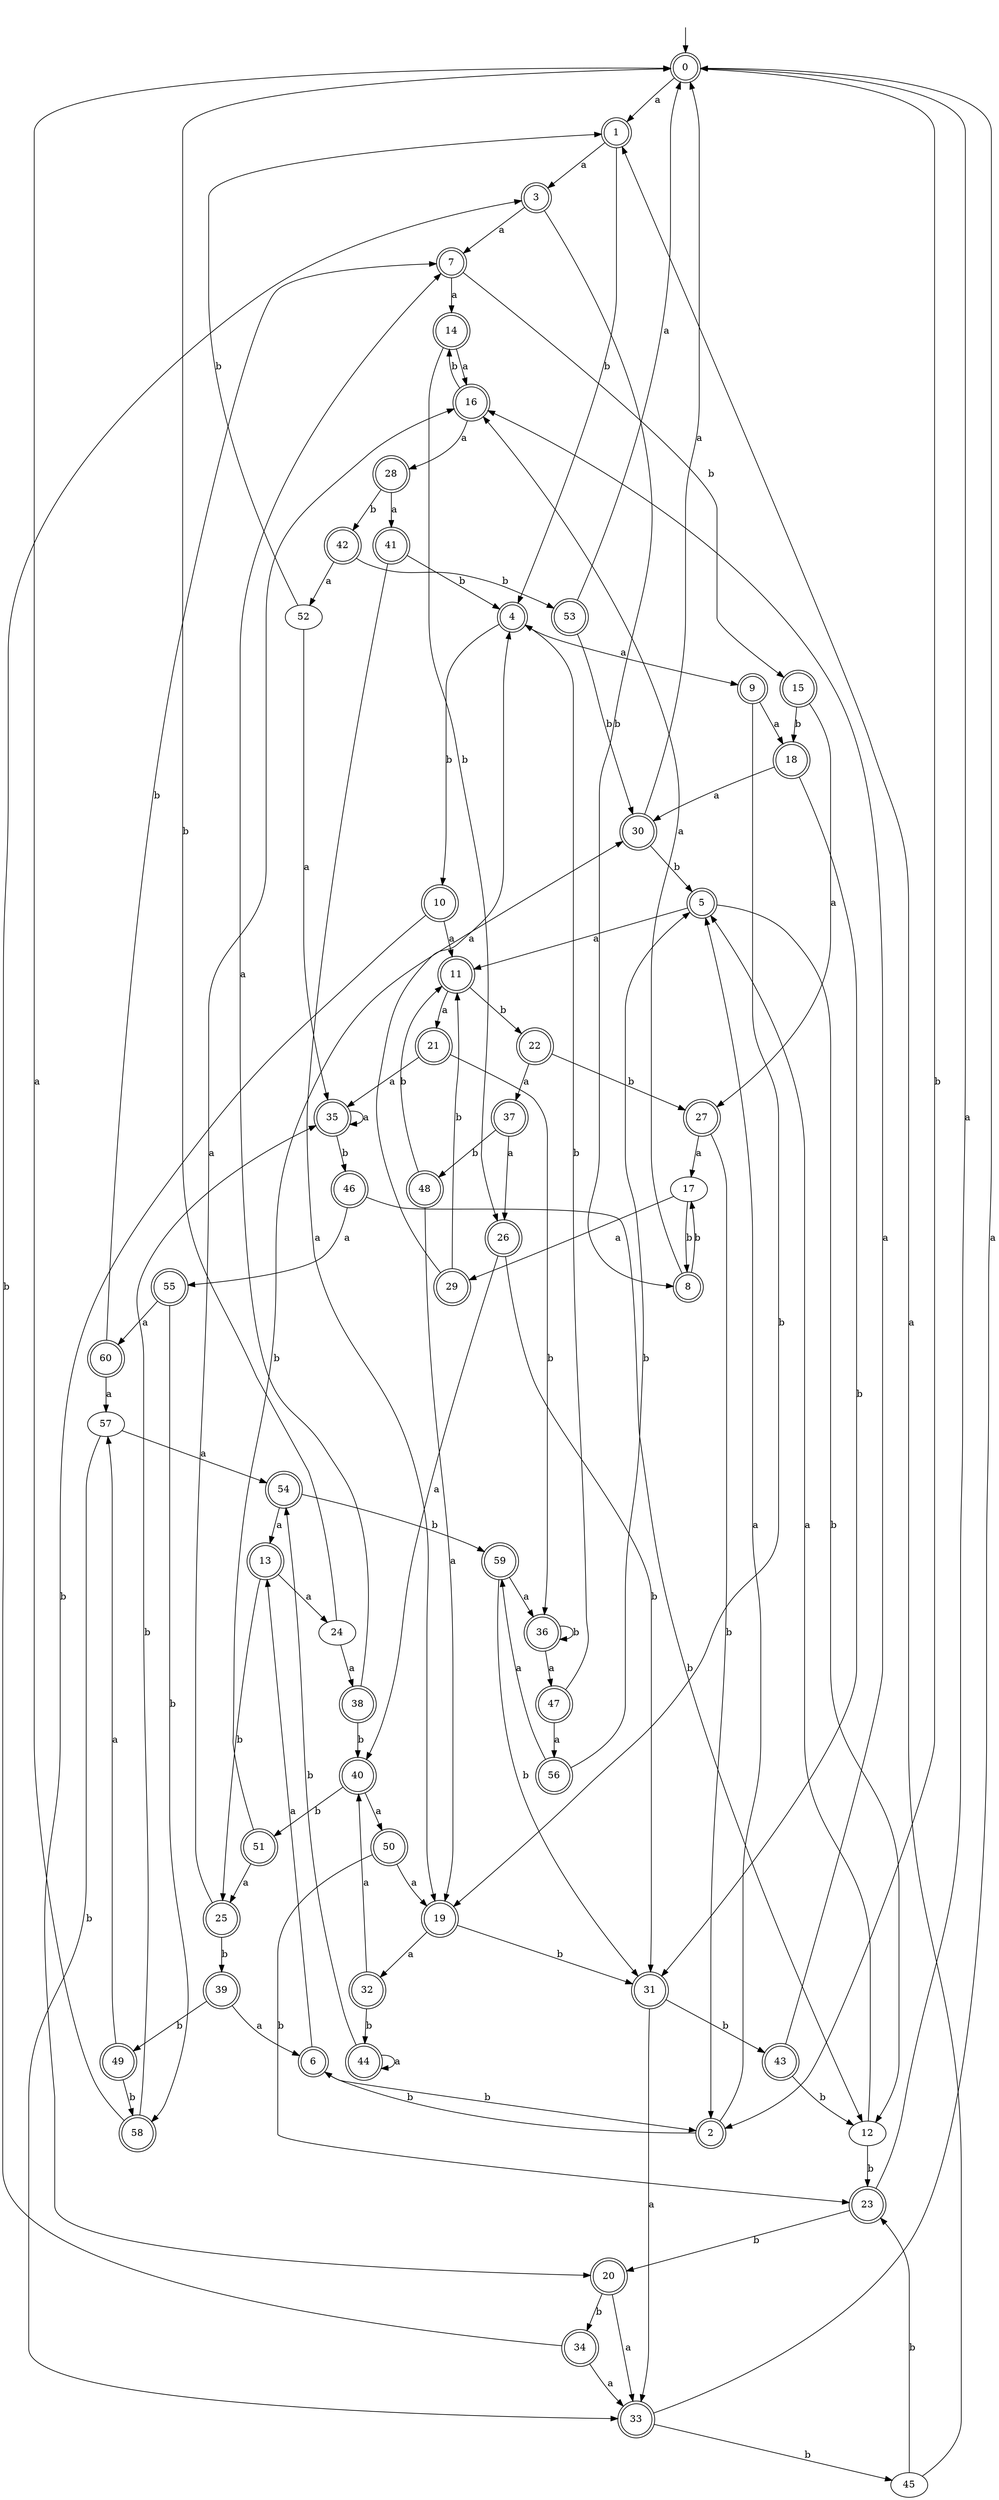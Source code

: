 digraph RandomDFA {
  __start0 [label="", shape=none];
  __start0 -> 0 [label=""];
  0 [shape=circle] [shape=doublecircle]
  0 -> 1 [label="a"]
  0 -> 2 [label="b"]
  1 [shape=doublecircle]
  1 -> 3 [label="a"]
  1 -> 4 [label="b"]
  2 [shape=doublecircle]
  2 -> 5 [label="a"]
  2 -> 6 [label="b"]
  3 [shape=doublecircle]
  3 -> 7 [label="a"]
  3 -> 8 [label="b"]
  4 [shape=doublecircle]
  4 -> 9 [label="a"]
  4 -> 10 [label="b"]
  5 [shape=doublecircle]
  5 -> 11 [label="a"]
  5 -> 12 [label="b"]
  6 [shape=doublecircle]
  6 -> 13 [label="a"]
  6 -> 2 [label="b"]
  7 [shape=doublecircle]
  7 -> 14 [label="a"]
  7 -> 15 [label="b"]
  8 [shape=doublecircle]
  8 -> 16 [label="a"]
  8 -> 17 [label="b"]
  9 [shape=doublecircle]
  9 -> 18 [label="a"]
  9 -> 19 [label="b"]
  10 [shape=doublecircle]
  10 -> 11 [label="a"]
  10 -> 20 [label="b"]
  11 [shape=doublecircle]
  11 -> 21 [label="a"]
  11 -> 22 [label="b"]
  12
  12 -> 5 [label="a"]
  12 -> 23 [label="b"]
  13 [shape=doublecircle]
  13 -> 24 [label="a"]
  13 -> 25 [label="b"]
  14 [shape=doublecircle]
  14 -> 16 [label="a"]
  14 -> 26 [label="b"]
  15 [shape=doublecircle]
  15 -> 27 [label="a"]
  15 -> 18 [label="b"]
  16 [shape=doublecircle]
  16 -> 28 [label="a"]
  16 -> 14 [label="b"]
  17
  17 -> 29 [label="a"]
  17 -> 8 [label="b"]
  18 [shape=doublecircle]
  18 -> 30 [label="a"]
  18 -> 31 [label="b"]
  19 [shape=doublecircle]
  19 -> 32 [label="a"]
  19 -> 31 [label="b"]
  20 [shape=doublecircle]
  20 -> 33 [label="a"]
  20 -> 34 [label="b"]
  21 [shape=doublecircle]
  21 -> 35 [label="a"]
  21 -> 36 [label="b"]
  22 [shape=doublecircle]
  22 -> 37 [label="a"]
  22 -> 27 [label="b"]
  23 [shape=doublecircle]
  23 -> 0 [label="a"]
  23 -> 20 [label="b"]
  24
  24 -> 38 [label="a"]
  24 -> 0 [label="b"]
  25 [shape=doublecircle]
  25 -> 16 [label="a"]
  25 -> 39 [label="b"]
  26 [shape=doublecircle]
  26 -> 40 [label="a"]
  26 -> 31 [label="b"]
  27 [shape=doublecircle]
  27 -> 17 [label="a"]
  27 -> 2 [label="b"]
  28 [shape=doublecircle]
  28 -> 41 [label="a"]
  28 -> 42 [label="b"]
  29 [shape=doublecircle]
  29 -> 4 [label="a"]
  29 -> 11 [label="b"]
  30 [shape=doublecircle]
  30 -> 0 [label="a"]
  30 -> 5 [label="b"]
  31 [shape=doublecircle]
  31 -> 33 [label="a"]
  31 -> 43 [label="b"]
  32 [shape=doublecircle]
  32 -> 40 [label="a"]
  32 -> 44 [label="b"]
  33 [shape=doublecircle]
  33 -> 0 [label="a"]
  33 -> 45 [label="b"]
  34 [shape=doublecircle]
  34 -> 33 [label="a"]
  34 -> 3 [label="b"]
  35 [shape=doublecircle]
  35 -> 35 [label="a"]
  35 -> 46 [label="b"]
  36 [shape=doublecircle]
  36 -> 47 [label="a"]
  36 -> 36 [label="b"]
  37 [shape=doublecircle]
  37 -> 26 [label="a"]
  37 -> 48 [label="b"]
  38 [shape=doublecircle]
  38 -> 7 [label="a"]
  38 -> 40 [label="b"]
  39 [shape=doublecircle]
  39 -> 6 [label="a"]
  39 -> 49 [label="b"]
  40 [shape=doublecircle]
  40 -> 50 [label="a"]
  40 -> 51 [label="b"]
  41 [shape=doublecircle]
  41 -> 19 [label="a"]
  41 -> 4 [label="b"]
  42 [shape=doublecircle]
  42 -> 52 [label="a"]
  42 -> 53 [label="b"]
  43 [shape=doublecircle]
  43 -> 16 [label="a"]
  43 -> 12 [label="b"]
  44 [shape=doublecircle]
  44 -> 44 [label="a"]
  44 -> 54 [label="b"]
  45
  45 -> 1 [label="a"]
  45 -> 23 [label="b"]
  46 [shape=doublecircle]
  46 -> 55 [label="a"]
  46 -> 12 [label="b"]
  47 [shape=doublecircle]
  47 -> 56 [label="a"]
  47 -> 4 [label="b"]
  48 [shape=doublecircle]
  48 -> 19 [label="a"]
  48 -> 11 [label="b"]
  49 [shape=doublecircle]
  49 -> 57 [label="a"]
  49 -> 58 [label="b"]
  50 [shape=doublecircle]
  50 -> 19 [label="a"]
  50 -> 23 [label="b"]
  51 [shape=doublecircle]
  51 -> 25 [label="a"]
  51 -> 30 [label="b"]
  52
  52 -> 35 [label="a"]
  52 -> 1 [label="b"]
  53 [shape=doublecircle]
  53 -> 0 [label="a"]
  53 -> 30 [label="b"]
  54 [shape=doublecircle]
  54 -> 13 [label="a"]
  54 -> 59 [label="b"]
  55 [shape=doublecircle]
  55 -> 60 [label="a"]
  55 -> 58 [label="b"]
  56 [shape=doublecircle]
  56 -> 59 [label="a"]
  56 -> 5 [label="b"]
  57
  57 -> 54 [label="a"]
  57 -> 33 [label="b"]
  58 [shape=doublecircle]
  58 -> 0 [label="a"]
  58 -> 35 [label="b"]
  59 [shape=doublecircle]
  59 -> 36 [label="a"]
  59 -> 31 [label="b"]
  60 [shape=doublecircle]
  60 -> 57 [label="a"]
  60 -> 7 [label="b"]
}
